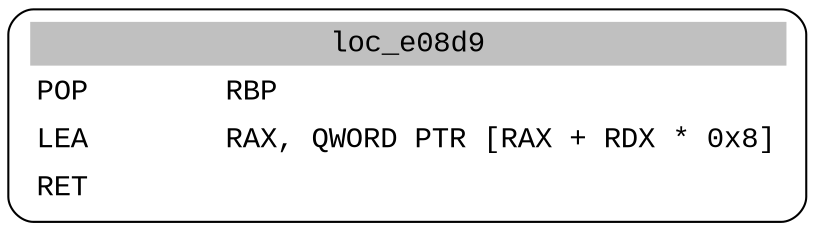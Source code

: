 digraph asm_graph {
1941 [
shape="Mrecord" fontname="Courier New"label =<<table border="0" cellborder="0" cellpadding="3"><tr><td align="center" colspan="2" bgcolor="grey">loc_e08d9</td></tr><tr><td align="left">POP        RBP</td></tr><tr><td align="left">LEA        RAX, QWORD PTR [RAX + RDX * 0x8]</td></tr><tr><td align="left">RET        </td></tr></table>> ];
}